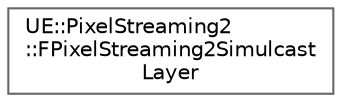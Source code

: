 digraph "Graphical Class Hierarchy"
{
 // INTERACTIVE_SVG=YES
 // LATEX_PDF_SIZE
  bgcolor="transparent";
  edge [fontname=Helvetica,fontsize=10,labelfontname=Helvetica,labelfontsize=10];
  node [fontname=Helvetica,fontsize=10,shape=box,height=0.2,width=0.4];
  rankdir="LR";
  Node0 [id="Node000000",label="UE::PixelStreaming2\l::FPixelStreaming2Simulcast\lLayer",height=0.2,width=0.4,color="grey40", fillcolor="white", style="filled",URL="$d8/d48/structUE_1_1PixelStreaming2_1_1FPixelStreaming2SimulcastLayer.html",tooltip="A struct representing the simulcast paramaters of a single simulcast layer used by PixelStreaming2."];
}
